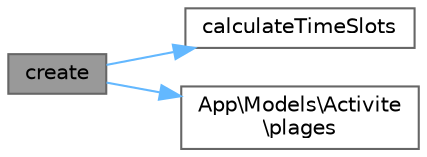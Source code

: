 digraph "create"
{
 // LATEX_PDF_SIZE
  bgcolor="transparent";
  edge [fontname=Helvetica,fontsize=10,labelfontname=Helvetica,labelfontsize=10];
  node [fontname=Helvetica,fontsize=10,shape=box,height=0.2,width=0.4];
  rankdir="LR";
  Node1 [id="Node000001",label="create",height=0.2,width=0.4,color="gray40", fillcolor="grey60", style="filled", fontcolor="black",tooltip=" "];
  Node1 -> Node2 [id="edge1_Node000001_Node000002",color="steelblue1",style="solid",tooltip=" "];
  Node2 [id="Node000002",label="calculateTimeSlots",height=0.2,width=0.4,color="grey40", fillcolor="white", style="filled",URL="$classApp_1_1Http_1_1Controllers_1_1ReservationController.html#a03b7afbc3437b4cebaec10d8729b1672",tooltip="Calculates available time slots for reservations."];
  Node1 -> Node3 [id="edge2_Node000001_Node000003",color="steelblue1",style="solid",tooltip=" "];
  Node3 [id="Node000003",label="App\\Models\\Activite\l\\plages",height=0.2,width=0.4,color="grey40", fillcolor="white", style="filled",URL="$classApp_1_1Models_1_1Activite.html#a5ea4810559506325f00a77548b0c5a87",tooltip=" "];
}

